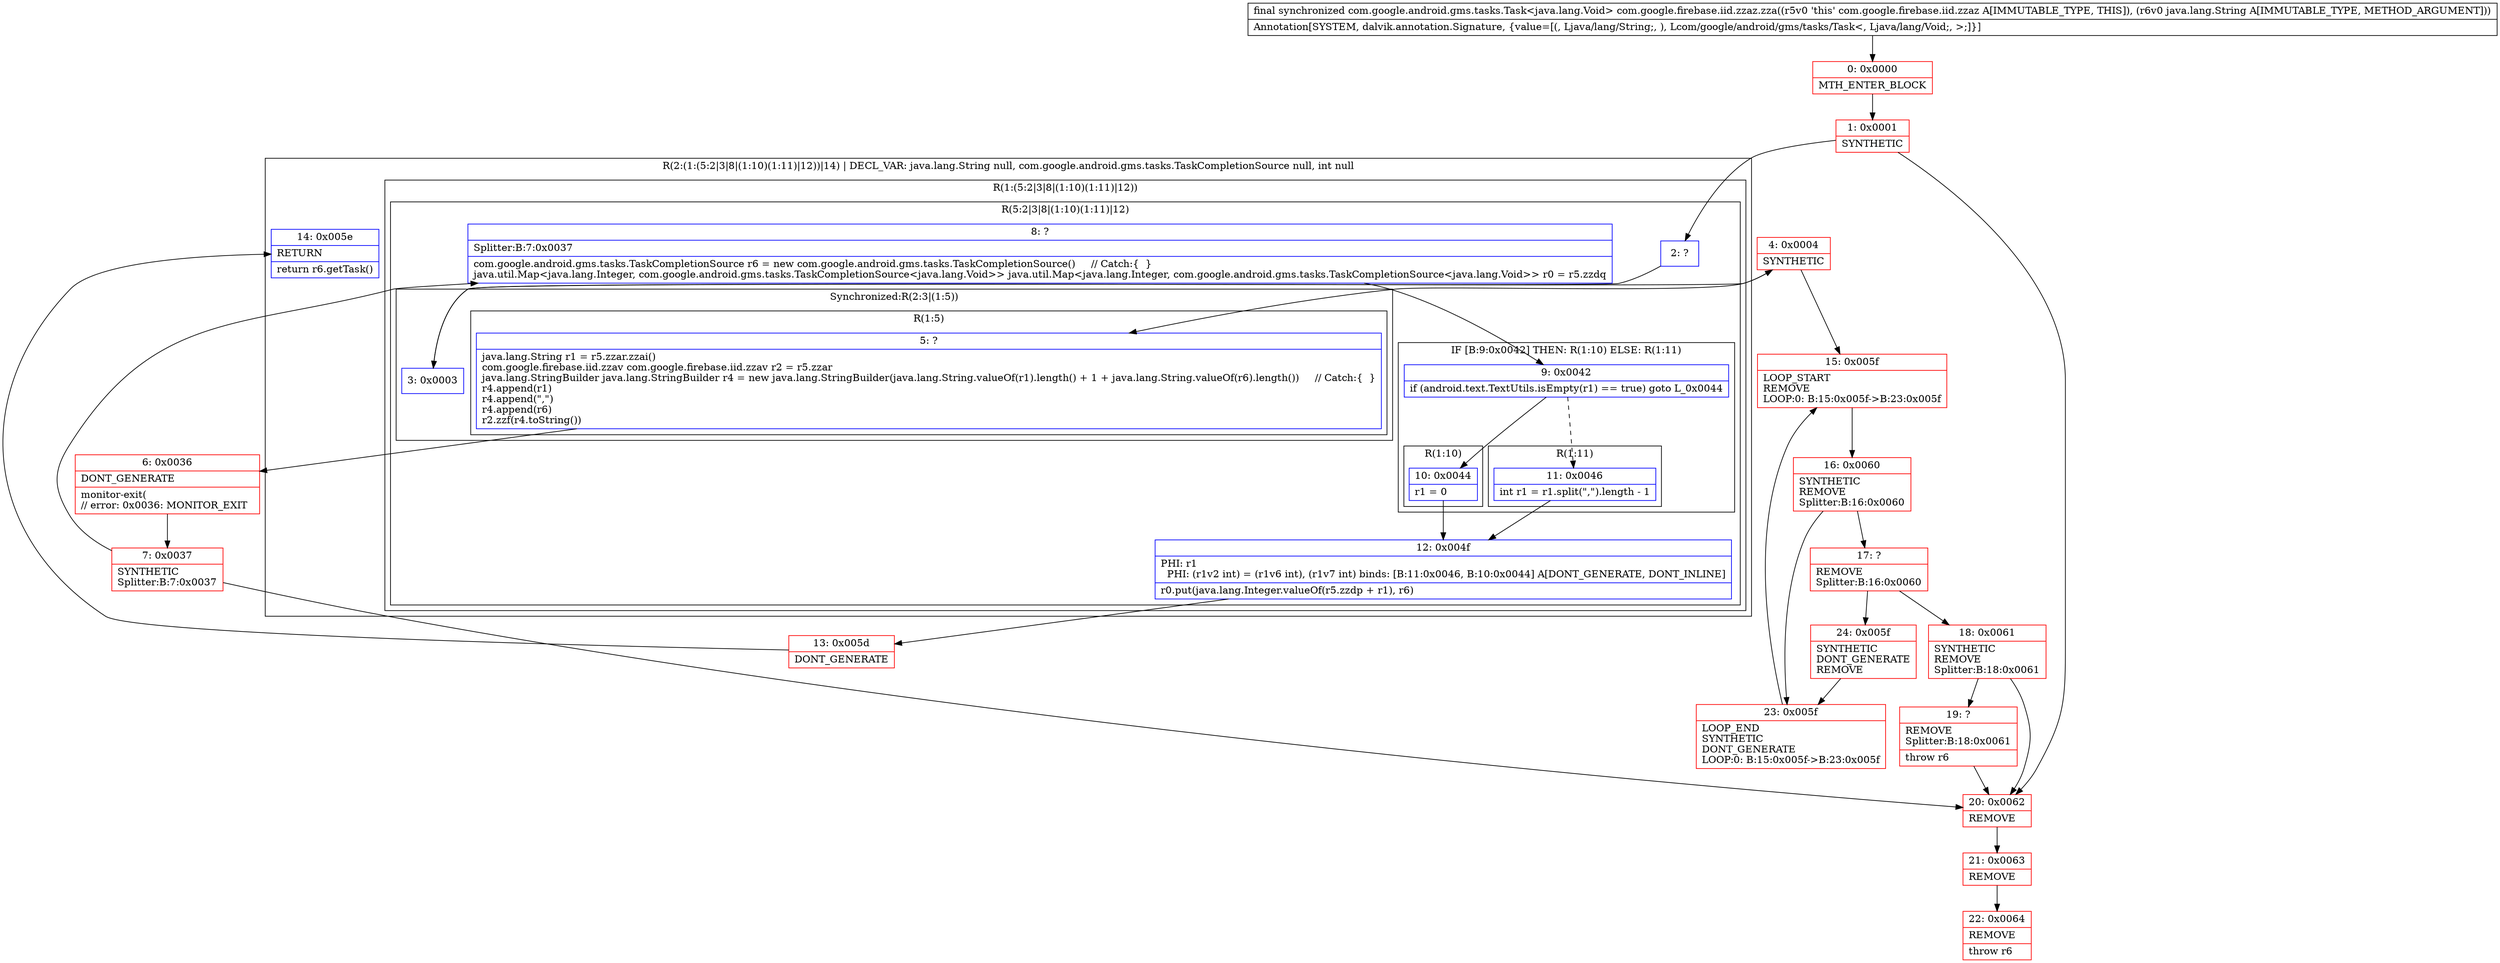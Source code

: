 digraph "CFG forcom.google.firebase.iid.zzaz.zza(Ljava\/lang\/String;)Lcom\/google\/android\/gms\/tasks\/Task;" {
subgraph cluster_Region_1578917448 {
label = "R(2:(1:(5:2|3|8|(1:10)(1:11)|12))|14) | DECL_VAR: java.lang.String null, com.google.android.gms.tasks.TaskCompletionSource null, int null\l";
node [shape=record,color=blue];
subgraph cluster_Region_2037742590 {
label = "R(1:(5:2|3|8|(1:10)(1:11)|12))";
node [shape=record,color=blue];
subgraph cluster_Region_1535393242 {
label = "R(5:2|3|8|(1:10)(1:11)|12)";
node [shape=record,color=blue];
Node_2 [shape=record,label="{2\:\ ?}"];
subgraph cluster_SynchronizedRegion_1001110310 {
label = "Synchronized:R(2:3|(1:5))";
node [shape=record,color=blue];
Node_3 [shape=record,label="{3\:\ 0x0003}"];
subgraph cluster_Region_804605207 {
label = "R(1:5)";
node [shape=record,color=blue];
Node_5 [shape=record,label="{5\:\ ?|java.lang.String r1 = r5.zzar.zzai()\lcom.google.firebase.iid.zzav com.google.firebase.iid.zzav r2 = r5.zzar\ljava.lang.StringBuilder java.lang.StringBuilder r4 = new java.lang.StringBuilder(java.lang.String.valueOf(r1).length() + 1 + java.lang.String.valueOf(r6).length())     \/\/ Catch:\{  \}\lr4.append(r1)\lr4.append(\",\")\lr4.append(r6)\lr2.zzf(r4.toString())\l}"];
}
}
Node_8 [shape=record,label="{8\:\ ?|Splitter:B:7:0x0037\l|com.google.android.gms.tasks.TaskCompletionSource r6 = new com.google.android.gms.tasks.TaskCompletionSource()     \/\/ Catch:\{  \}\ljava.util.Map\<java.lang.Integer, com.google.android.gms.tasks.TaskCompletionSource\<java.lang.Void\>\> java.util.Map\<java.lang.Integer, com.google.android.gms.tasks.TaskCompletionSource\<java.lang.Void\>\> r0 = r5.zzdq\l}"];
subgraph cluster_IfRegion_738768869 {
label = "IF [B:9:0x0042] THEN: R(1:10) ELSE: R(1:11)";
node [shape=record,color=blue];
Node_9 [shape=record,label="{9\:\ 0x0042|if (android.text.TextUtils.isEmpty(r1) == true) goto L_0x0044\l}"];
subgraph cluster_Region_927104497 {
label = "R(1:10)";
node [shape=record,color=blue];
Node_10 [shape=record,label="{10\:\ 0x0044|r1 = 0\l}"];
}
subgraph cluster_Region_13070087 {
label = "R(1:11)";
node [shape=record,color=blue];
Node_11 [shape=record,label="{11\:\ 0x0046|int r1 = r1.split(\",\").length \- 1\l}"];
}
}
Node_12 [shape=record,label="{12\:\ 0x004f|PHI: r1 \l  PHI: (r1v2 int) = (r1v6 int), (r1v7 int) binds: [B:11:0x0046, B:10:0x0044] A[DONT_GENERATE, DONT_INLINE]\l|r0.put(java.lang.Integer.valueOf(r5.zzdp + r1), r6)\l}"];
}
}
Node_14 [shape=record,label="{14\:\ 0x005e|RETURN\l|return r6.getTask()\l}"];
}
Node_0 [shape=record,color=red,label="{0\:\ 0x0000|MTH_ENTER_BLOCK\l}"];
Node_1 [shape=record,color=red,label="{1\:\ 0x0001|SYNTHETIC\l}"];
Node_4 [shape=record,color=red,label="{4\:\ 0x0004|SYNTHETIC\l}"];
Node_6 [shape=record,color=red,label="{6\:\ 0x0036|DONT_GENERATE\l|monitor\-exit(\l\/\/ error: 0x0036: MONITOR_EXIT  \l}"];
Node_7 [shape=record,color=red,label="{7\:\ 0x0037|SYNTHETIC\lSplitter:B:7:0x0037\l}"];
Node_13 [shape=record,color=red,label="{13\:\ 0x005d|DONT_GENERATE\l}"];
Node_15 [shape=record,color=red,label="{15\:\ 0x005f|LOOP_START\lREMOVE\lLOOP:0: B:15:0x005f\-\>B:23:0x005f\l}"];
Node_16 [shape=record,color=red,label="{16\:\ 0x0060|SYNTHETIC\lREMOVE\lSplitter:B:16:0x0060\l}"];
Node_17 [shape=record,color=red,label="{17\:\ ?|REMOVE\lSplitter:B:16:0x0060\l}"];
Node_18 [shape=record,color=red,label="{18\:\ 0x0061|SYNTHETIC\lREMOVE\lSplitter:B:18:0x0061\l}"];
Node_19 [shape=record,color=red,label="{19\:\ ?|REMOVE\lSplitter:B:18:0x0061\l|throw r6\l}"];
Node_20 [shape=record,color=red,label="{20\:\ 0x0062|REMOVE\l}"];
Node_21 [shape=record,color=red,label="{21\:\ 0x0063|REMOVE\l}"];
Node_22 [shape=record,color=red,label="{22\:\ 0x0064|REMOVE\l|throw r6\l}"];
Node_23 [shape=record,color=red,label="{23\:\ 0x005f|LOOP_END\lSYNTHETIC\lDONT_GENERATE\lLOOP:0: B:15:0x005f\-\>B:23:0x005f\l}"];
Node_24 [shape=record,color=red,label="{24\:\ 0x005f|SYNTHETIC\lDONT_GENERATE\lREMOVE\l}"];
MethodNode[shape=record,label="{final synchronized com.google.android.gms.tasks.Task\<java.lang.Void\> com.google.firebase.iid.zzaz.zza((r5v0 'this' com.google.firebase.iid.zzaz A[IMMUTABLE_TYPE, THIS]), (r6v0 java.lang.String A[IMMUTABLE_TYPE, METHOD_ARGUMENT]))  | Annotation[SYSTEM, dalvik.annotation.Signature, \{value=[(, Ljava\/lang\/String;, ), Lcom\/google\/android\/gms\/tasks\/Task\<, Ljava\/lang\/Void;, \>;]\}]\l}"];
MethodNode -> Node_0;
Node_2 -> Node_3;
Node_3 -> Node_4;
Node_5 -> Node_6;
Node_8 -> Node_9;
Node_9 -> Node_10;
Node_9 -> Node_11[style=dashed];
Node_10 -> Node_12;
Node_11 -> Node_12;
Node_12 -> Node_13;
Node_0 -> Node_1;
Node_1 -> Node_2;
Node_1 -> Node_20;
Node_4 -> Node_5;
Node_4 -> Node_15;
Node_6 -> Node_7;
Node_7 -> Node_8;
Node_7 -> Node_20;
Node_13 -> Node_14;
Node_15 -> Node_16;
Node_16 -> Node_17;
Node_16 -> Node_23;
Node_17 -> Node_18;
Node_17 -> Node_24;
Node_18 -> Node_19;
Node_18 -> Node_20;
Node_19 -> Node_20;
Node_20 -> Node_21;
Node_21 -> Node_22;
Node_23 -> Node_15;
Node_24 -> Node_23;
}

